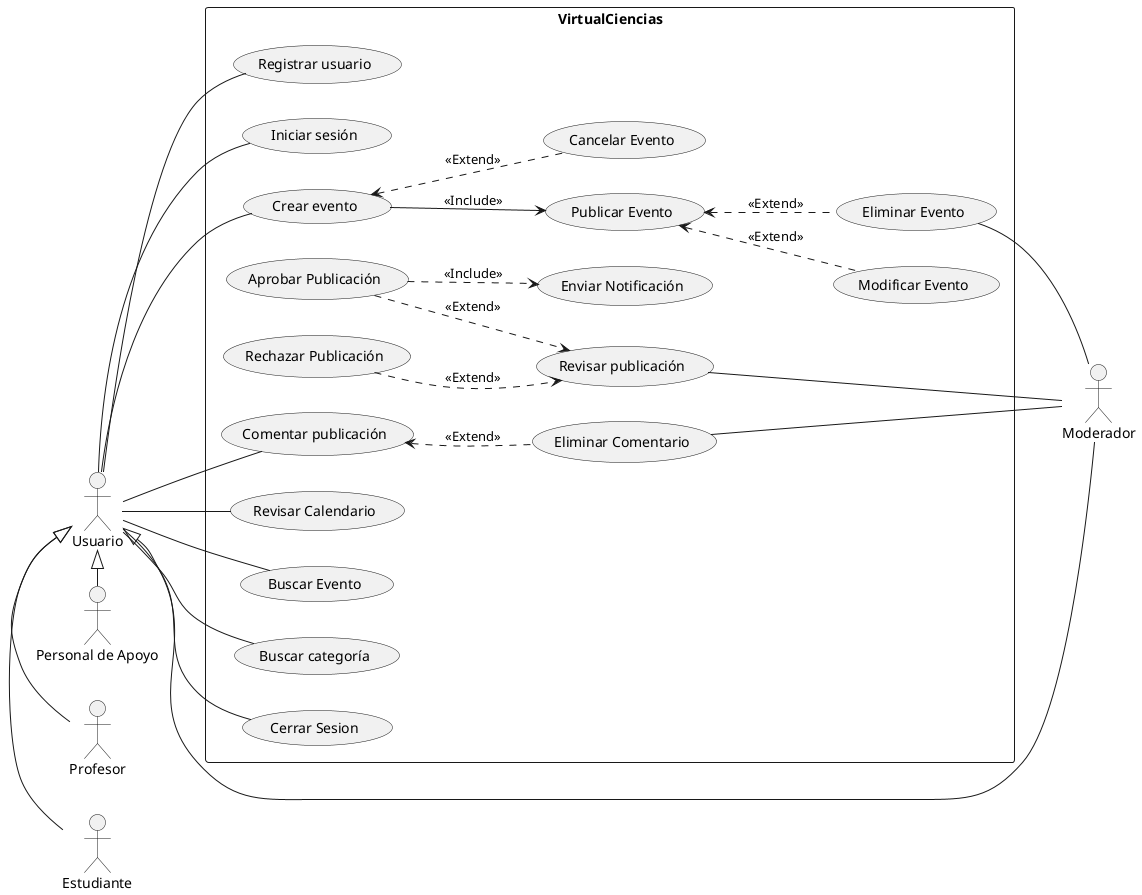 Posible código

@startuml actorsUseCaseDiagram

actor Usuario as Actor1
actor Moderador as Actor2
actor Estudiante as Actor3
actor Profesor as Actor4
actor "Personal de Apoyo" as Actor5

left to right direction

rectangle VirtualCiencias{
usecase "Registrar usuario" as UC1
usecase "Iniciar sesión" as UC2
usecase "Crear evento" as UC3
usecase "Publicar Evento" as UC4
usecase "Cancelar Evento" as UC5
usecase "Modificar Evento" as UC6
usecase "Comentar publicación" as UC7
usecase "Revisar Calendario" as UC8
usecase "Revisar publicación" as UC9
usecase "Aprobar Publicación" as UC10
usecase "Rechazar Publicación" as UC11
usecase "Eliminar Evento" as UC12
usecase "Eliminar Comentario" as UC13
usecase "Buscar Evento" as UC14
usecase "Buscar categoría" as UC15
usecase "Cerrar Sesion" as UC16
usecase "Enviar Notificación" as UC17

UC3 <.. UC5 : <<Extend>>
UC3 --> UC4 : <<Include>>
UC4 <.. UC6 : <<Extend>>
UC4 <.. UC12 : <<Extend>>
UC7 <.. UC13 : <<Extend>>
UC10 ..> UC9 : <<Extend>>
UC11 ..> UC9 : <<Extend>>
UC10 ..> UC17 : <<Include>>
}

Actor1 -- UC1
Actor1 -- UC2
Actor1 -- UC3
Actor1 -- UC7
Actor1 -- UC8
Actor1 -- UC14
Actor1 -- UC15
Actor1 -- UC16

UC12 -- Actor2
UC13 -- Actor2
UC9 -- Actor2
Actor1 <|- Actor3
Actor1 <|- Actor4
Actor1 <|- Actor5
Actor1 <|- Actor2
@enduml







